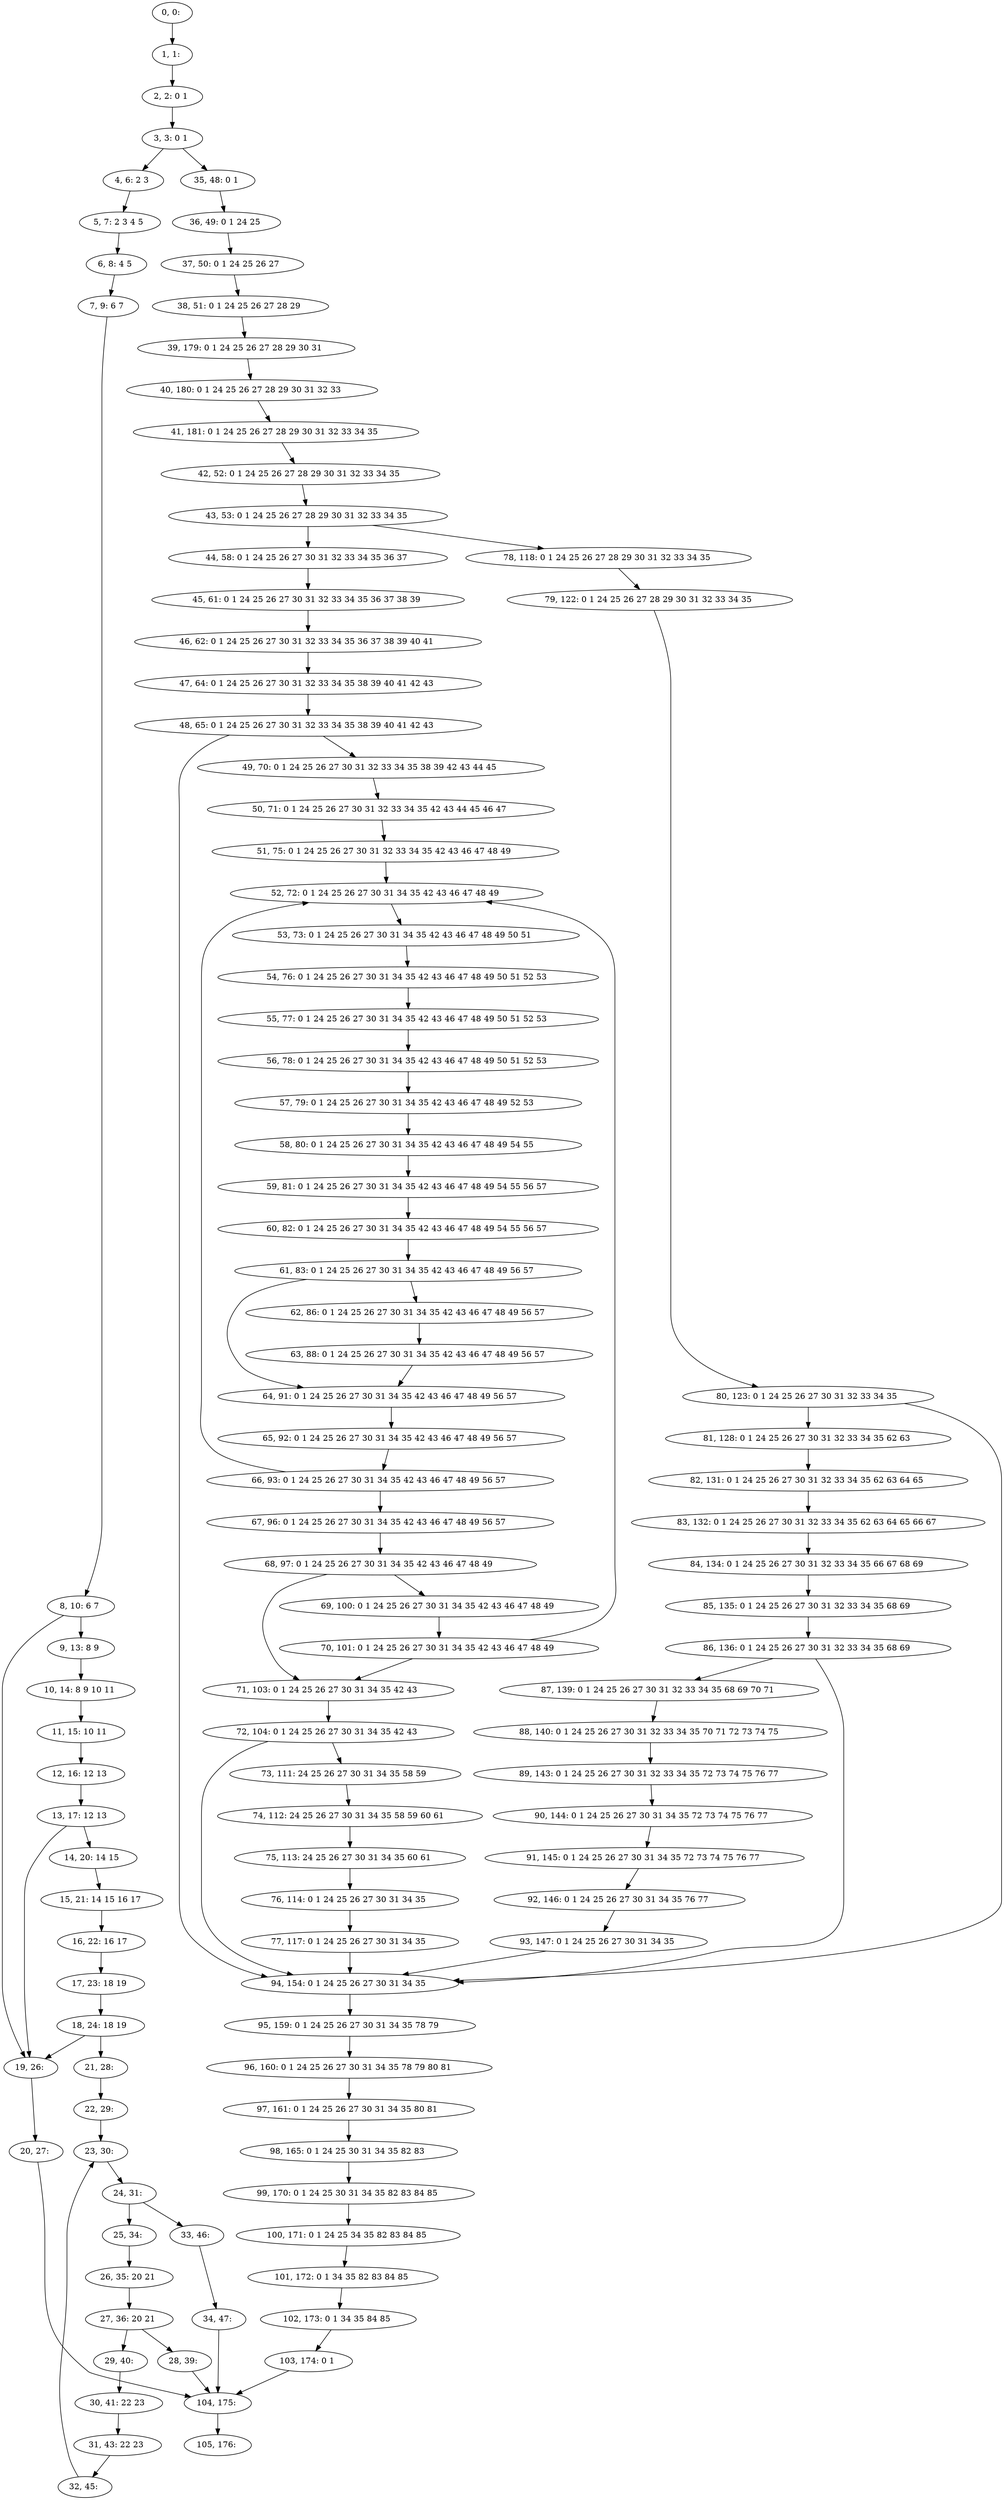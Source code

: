 digraph G {
0[label="0, 0: "];
1[label="1, 1: "];
2[label="2, 2: 0 1 "];
3[label="3, 3: 0 1 "];
4[label="4, 6: 2 3 "];
5[label="5, 7: 2 3 4 5 "];
6[label="6, 8: 4 5 "];
7[label="7, 9: 6 7 "];
8[label="8, 10: 6 7 "];
9[label="9, 13: 8 9 "];
10[label="10, 14: 8 9 10 11 "];
11[label="11, 15: 10 11 "];
12[label="12, 16: 12 13 "];
13[label="13, 17: 12 13 "];
14[label="14, 20: 14 15 "];
15[label="15, 21: 14 15 16 17 "];
16[label="16, 22: 16 17 "];
17[label="17, 23: 18 19 "];
18[label="18, 24: 18 19 "];
19[label="19, 26: "];
20[label="20, 27: "];
21[label="21, 28: "];
22[label="22, 29: "];
23[label="23, 30: "];
24[label="24, 31: "];
25[label="25, 34: "];
26[label="26, 35: 20 21 "];
27[label="27, 36: 20 21 "];
28[label="28, 39: "];
29[label="29, 40: "];
30[label="30, 41: 22 23 "];
31[label="31, 43: 22 23 "];
32[label="32, 45: "];
33[label="33, 46: "];
34[label="34, 47: "];
35[label="35, 48: 0 1 "];
36[label="36, 49: 0 1 24 25 "];
37[label="37, 50: 0 1 24 25 26 27 "];
38[label="38, 51: 0 1 24 25 26 27 28 29 "];
39[label="39, 179: 0 1 24 25 26 27 28 29 30 31 "];
40[label="40, 180: 0 1 24 25 26 27 28 29 30 31 32 33 "];
41[label="41, 181: 0 1 24 25 26 27 28 29 30 31 32 33 34 35 "];
42[label="42, 52: 0 1 24 25 26 27 28 29 30 31 32 33 34 35 "];
43[label="43, 53: 0 1 24 25 26 27 28 29 30 31 32 33 34 35 "];
44[label="44, 58: 0 1 24 25 26 27 30 31 32 33 34 35 36 37 "];
45[label="45, 61: 0 1 24 25 26 27 30 31 32 33 34 35 36 37 38 39 "];
46[label="46, 62: 0 1 24 25 26 27 30 31 32 33 34 35 36 37 38 39 40 41 "];
47[label="47, 64: 0 1 24 25 26 27 30 31 32 33 34 35 38 39 40 41 42 43 "];
48[label="48, 65: 0 1 24 25 26 27 30 31 32 33 34 35 38 39 40 41 42 43 "];
49[label="49, 70: 0 1 24 25 26 27 30 31 32 33 34 35 38 39 42 43 44 45 "];
50[label="50, 71: 0 1 24 25 26 27 30 31 32 33 34 35 42 43 44 45 46 47 "];
51[label="51, 75: 0 1 24 25 26 27 30 31 32 33 34 35 42 43 46 47 48 49 "];
52[label="52, 72: 0 1 24 25 26 27 30 31 34 35 42 43 46 47 48 49 "];
53[label="53, 73: 0 1 24 25 26 27 30 31 34 35 42 43 46 47 48 49 50 51 "];
54[label="54, 76: 0 1 24 25 26 27 30 31 34 35 42 43 46 47 48 49 50 51 52 53 "];
55[label="55, 77: 0 1 24 25 26 27 30 31 34 35 42 43 46 47 48 49 50 51 52 53 "];
56[label="56, 78: 0 1 24 25 26 27 30 31 34 35 42 43 46 47 48 49 50 51 52 53 "];
57[label="57, 79: 0 1 24 25 26 27 30 31 34 35 42 43 46 47 48 49 52 53 "];
58[label="58, 80: 0 1 24 25 26 27 30 31 34 35 42 43 46 47 48 49 54 55 "];
59[label="59, 81: 0 1 24 25 26 27 30 31 34 35 42 43 46 47 48 49 54 55 56 57 "];
60[label="60, 82: 0 1 24 25 26 27 30 31 34 35 42 43 46 47 48 49 54 55 56 57 "];
61[label="61, 83: 0 1 24 25 26 27 30 31 34 35 42 43 46 47 48 49 56 57 "];
62[label="62, 86: 0 1 24 25 26 27 30 31 34 35 42 43 46 47 48 49 56 57 "];
63[label="63, 88: 0 1 24 25 26 27 30 31 34 35 42 43 46 47 48 49 56 57 "];
64[label="64, 91: 0 1 24 25 26 27 30 31 34 35 42 43 46 47 48 49 56 57 "];
65[label="65, 92: 0 1 24 25 26 27 30 31 34 35 42 43 46 47 48 49 56 57 "];
66[label="66, 93: 0 1 24 25 26 27 30 31 34 35 42 43 46 47 48 49 56 57 "];
67[label="67, 96: 0 1 24 25 26 27 30 31 34 35 42 43 46 47 48 49 56 57 "];
68[label="68, 97: 0 1 24 25 26 27 30 31 34 35 42 43 46 47 48 49 "];
69[label="69, 100: 0 1 24 25 26 27 30 31 34 35 42 43 46 47 48 49 "];
70[label="70, 101: 0 1 24 25 26 27 30 31 34 35 42 43 46 47 48 49 "];
71[label="71, 103: 0 1 24 25 26 27 30 31 34 35 42 43 "];
72[label="72, 104: 0 1 24 25 26 27 30 31 34 35 42 43 "];
73[label="73, 111: 24 25 26 27 30 31 34 35 58 59 "];
74[label="74, 112: 24 25 26 27 30 31 34 35 58 59 60 61 "];
75[label="75, 113: 24 25 26 27 30 31 34 35 60 61 "];
76[label="76, 114: 0 1 24 25 26 27 30 31 34 35 "];
77[label="77, 117: 0 1 24 25 26 27 30 31 34 35 "];
78[label="78, 118: 0 1 24 25 26 27 28 29 30 31 32 33 34 35 "];
79[label="79, 122: 0 1 24 25 26 27 28 29 30 31 32 33 34 35 "];
80[label="80, 123: 0 1 24 25 26 27 30 31 32 33 34 35 "];
81[label="81, 128: 0 1 24 25 26 27 30 31 32 33 34 35 62 63 "];
82[label="82, 131: 0 1 24 25 26 27 30 31 32 33 34 35 62 63 64 65 "];
83[label="83, 132: 0 1 24 25 26 27 30 31 32 33 34 35 62 63 64 65 66 67 "];
84[label="84, 134: 0 1 24 25 26 27 30 31 32 33 34 35 66 67 68 69 "];
85[label="85, 135: 0 1 24 25 26 27 30 31 32 33 34 35 68 69 "];
86[label="86, 136: 0 1 24 25 26 27 30 31 32 33 34 35 68 69 "];
87[label="87, 139: 0 1 24 25 26 27 30 31 32 33 34 35 68 69 70 71 "];
88[label="88, 140: 0 1 24 25 26 27 30 31 32 33 34 35 70 71 72 73 74 75 "];
89[label="89, 143: 0 1 24 25 26 27 30 31 32 33 34 35 72 73 74 75 76 77 "];
90[label="90, 144: 0 1 24 25 26 27 30 31 34 35 72 73 74 75 76 77 "];
91[label="91, 145: 0 1 24 25 26 27 30 31 34 35 72 73 74 75 76 77 "];
92[label="92, 146: 0 1 24 25 26 27 30 31 34 35 76 77 "];
93[label="93, 147: 0 1 24 25 26 27 30 31 34 35 "];
94[label="94, 154: 0 1 24 25 26 27 30 31 34 35 "];
95[label="95, 159: 0 1 24 25 26 27 30 31 34 35 78 79 "];
96[label="96, 160: 0 1 24 25 26 27 30 31 34 35 78 79 80 81 "];
97[label="97, 161: 0 1 24 25 26 27 30 31 34 35 80 81 "];
98[label="98, 165: 0 1 24 25 30 31 34 35 82 83 "];
99[label="99, 170: 0 1 24 25 30 31 34 35 82 83 84 85 "];
100[label="100, 171: 0 1 24 25 34 35 82 83 84 85 "];
101[label="101, 172: 0 1 34 35 82 83 84 85 "];
102[label="102, 173: 0 1 34 35 84 85 "];
103[label="103, 174: 0 1 "];
104[label="104, 175: "];
105[label="105, 176: "];
0->1 ;
1->2 ;
2->3 ;
3->4 ;
3->35 ;
4->5 ;
5->6 ;
6->7 ;
7->8 ;
8->9 ;
8->19 ;
9->10 ;
10->11 ;
11->12 ;
12->13 ;
13->14 ;
13->19 ;
14->15 ;
15->16 ;
16->17 ;
17->18 ;
18->19 ;
18->21 ;
19->20 ;
20->104 ;
21->22 ;
22->23 ;
23->24 ;
24->25 ;
24->33 ;
25->26 ;
26->27 ;
27->28 ;
27->29 ;
28->104 ;
29->30 ;
30->31 ;
31->32 ;
32->23 ;
33->34 ;
34->104 ;
35->36 ;
36->37 ;
37->38 ;
38->39 ;
39->40 ;
40->41 ;
41->42 ;
42->43 ;
43->44 ;
43->78 ;
44->45 ;
45->46 ;
46->47 ;
47->48 ;
48->49 ;
48->94 ;
49->50 ;
50->51 ;
51->52 ;
52->53 ;
53->54 ;
54->55 ;
55->56 ;
56->57 ;
57->58 ;
58->59 ;
59->60 ;
60->61 ;
61->62 ;
61->64 ;
62->63 ;
63->64 ;
64->65 ;
65->66 ;
66->67 ;
66->52 ;
67->68 ;
68->69 ;
68->71 ;
69->70 ;
70->71 ;
70->52 ;
71->72 ;
72->73 ;
72->94 ;
73->74 ;
74->75 ;
75->76 ;
76->77 ;
77->94 ;
78->79 ;
79->80 ;
80->81 ;
80->94 ;
81->82 ;
82->83 ;
83->84 ;
84->85 ;
85->86 ;
86->87 ;
86->94 ;
87->88 ;
88->89 ;
89->90 ;
90->91 ;
91->92 ;
92->93 ;
93->94 ;
94->95 ;
95->96 ;
96->97 ;
97->98 ;
98->99 ;
99->100 ;
100->101 ;
101->102 ;
102->103 ;
103->104 ;
104->105 ;
}
